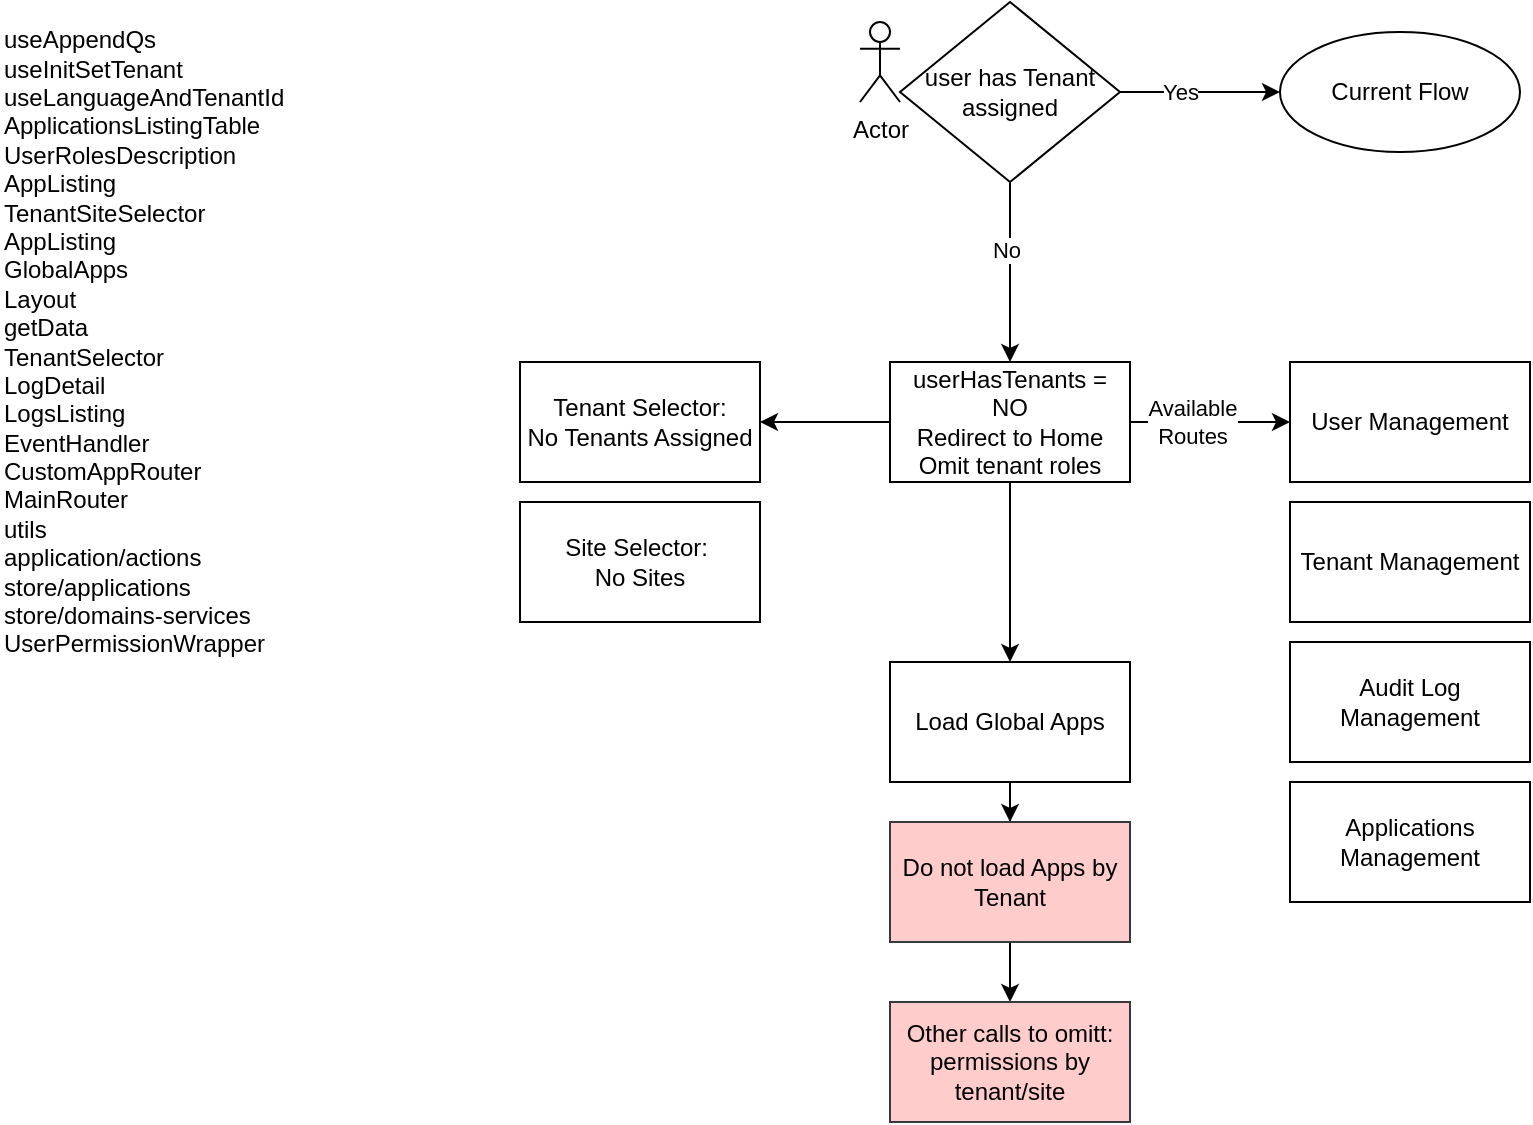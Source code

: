 <mxfile version="20.1.1" type="github">
  <diagram id="yzsVw-edHArTgmIYKgf_" name="Page-1">
    <mxGraphModel dx="1426" dy="768" grid="1" gridSize="10" guides="1" tooltips="1" connect="1" arrows="1" fold="1" page="1" pageScale="1" pageWidth="827" pageHeight="1169" math="0" shadow="0">
      <root>
        <mxCell id="0" />
        <mxCell id="1" parent="0" />
        <mxCell id="cpFqGWA5LrsxNhiuCmY3-2" value="useAppendQs&lt;br&gt;useInitSetTenant&lt;br&gt;useLanguageAndTenantId&lt;br&gt;ApplicationsListingTable&lt;br&gt;UserRolesDescription&lt;br&gt;AppListing&lt;br&gt;TenantSiteSelector&lt;br&gt;AppListing&lt;br&gt;GlobalApps&lt;br&gt;Layout&lt;br&gt;getData&lt;br&gt;TenantSelector&lt;br&gt;LogDetail&lt;br&gt;LogsListing&lt;br&gt;EventHandler&lt;br&gt;CustomAppRouter&lt;br&gt;MainRouter&lt;br&gt;utils&lt;br&gt;application/actions&lt;br&gt;store/applications&lt;br&gt;store/domains-services&lt;br&gt;UserPermissionWrapper" style="text;html=1;align=left;verticalAlign=middle;resizable=0;points=[];autosize=1;strokeColor=none;fillColor=none;" vertex="1" parent="1">
          <mxGeometry x="10" y="40" width="160" height="320" as="geometry" />
        </mxCell>
        <mxCell id="cpFqGWA5LrsxNhiuCmY3-3" value="Actor" style="shape=umlActor;verticalLabelPosition=bottom;verticalAlign=top;html=1;outlineConnect=0;" vertex="1" parent="1">
          <mxGeometry x="440" y="40" width="20" height="40" as="geometry" />
        </mxCell>
        <mxCell id="cpFqGWA5LrsxNhiuCmY3-6" value="" style="edgeStyle=orthogonalEdgeStyle;rounded=0;orthogonalLoop=1;jettySize=auto;html=1;" edge="1" parent="1" source="cpFqGWA5LrsxNhiuCmY3-4" target="cpFqGWA5LrsxNhiuCmY3-5">
          <mxGeometry relative="1" as="geometry" />
        </mxCell>
        <mxCell id="cpFqGWA5LrsxNhiuCmY3-7" value="No" style="edgeLabel;html=1;align=center;verticalAlign=middle;resizable=0;points=[];" vertex="1" connectable="0" parent="cpFqGWA5LrsxNhiuCmY3-6">
          <mxGeometry x="-0.244" y="-2" relative="1" as="geometry">
            <mxPoint as="offset" />
          </mxGeometry>
        </mxCell>
        <mxCell id="cpFqGWA5LrsxNhiuCmY3-9" value="" style="edgeStyle=orthogonalEdgeStyle;rounded=0;orthogonalLoop=1;jettySize=auto;html=1;" edge="1" parent="1" source="cpFqGWA5LrsxNhiuCmY3-4" target="cpFqGWA5LrsxNhiuCmY3-8">
          <mxGeometry relative="1" as="geometry" />
        </mxCell>
        <mxCell id="cpFqGWA5LrsxNhiuCmY3-10" value="Yes" style="edgeLabel;html=1;align=center;verticalAlign=middle;resizable=0;points=[];" vertex="1" connectable="0" parent="cpFqGWA5LrsxNhiuCmY3-9">
          <mxGeometry x="-0.415" y="1" relative="1" as="geometry">
            <mxPoint x="6" y="1" as="offset" />
          </mxGeometry>
        </mxCell>
        <mxCell id="cpFqGWA5LrsxNhiuCmY3-4" value="user has Tenant assigned" style="rhombus;whiteSpace=wrap;html=1;" vertex="1" parent="1">
          <mxGeometry x="460" y="30" width="110" height="90" as="geometry" />
        </mxCell>
        <mxCell id="cpFqGWA5LrsxNhiuCmY3-12" value="" style="edgeStyle=orthogonalEdgeStyle;rounded=0;orthogonalLoop=1;jettySize=auto;html=1;" edge="1" parent="1" source="cpFqGWA5LrsxNhiuCmY3-5" target="cpFqGWA5LrsxNhiuCmY3-11">
          <mxGeometry relative="1" as="geometry" />
        </mxCell>
        <mxCell id="cpFqGWA5LrsxNhiuCmY3-25" value="Available&lt;br&gt;Routes" style="edgeLabel;html=1;align=center;verticalAlign=middle;resizable=0;points=[];" vertex="1" connectable="0" parent="cpFqGWA5LrsxNhiuCmY3-12">
          <mxGeometry x="-0.375" relative="1" as="geometry">
            <mxPoint x="6" as="offset" />
          </mxGeometry>
        </mxCell>
        <mxCell id="cpFqGWA5LrsxNhiuCmY3-15" value="" style="edgeStyle=orthogonalEdgeStyle;rounded=0;orthogonalLoop=1;jettySize=auto;html=1;" edge="1" parent="1" source="cpFqGWA5LrsxNhiuCmY3-5" target="cpFqGWA5LrsxNhiuCmY3-14">
          <mxGeometry relative="1" as="geometry" />
        </mxCell>
        <mxCell id="cpFqGWA5LrsxNhiuCmY3-17" value="" style="edgeStyle=orthogonalEdgeStyle;rounded=0;orthogonalLoop=1;jettySize=auto;html=1;" edge="1" parent="1" source="cpFqGWA5LrsxNhiuCmY3-5" target="cpFqGWA5LrsxNhiuCmY3-16">
          <mxGeometry relative="1" as="geometry" />
        </mxCell>
        <mxCell id="cpFqGWA5LrsxNhiuCmY3-5" value="userHasTenants = NO&lt;br&gt;Redirect to Home&lt;br&gt;Omit tenant roles" style="whiteSpace=wrap;html=1;" vertex="1" parent="1">
          <mxGeometry x="455" y="210" width="120" height="60" as="geometry" />
        </mxCell>
        <mxCell id="cpFqGWA5LrsxNhiuCmY3-8" value="Current Flow" style="ellipse;whiteSpace=wrap;html=1;" vertex="1" parent="1">
          <mxGeometry x="650" y="45" width="120" height="60" as="geometry" />
        </mxCell>
        <mxCell id="cpFqGWA5LrsxNhiuCmY3-11" value="User Management" style="whiteSpace=wrap;html=1;" vertex="1" parent="1">
          <mxGeometry x="655" y="210" width="120" height="60" as="geometry" />
        </mxCell>
        <mxCell id="cpFqGWA5LrsxNhiuCmY3-13" value="Tenant Management" style="rounded=0;whiteSpace=wrap;html=1;" vertex="1" parent="1">
          <mxGeometry x="655" y="280" width="120" height="60" as="geometry" />
        </mxCell>
        <mxCell id="cpFqGWA5LrsxNhiuCmY3-24" value="" style="edgeStyle=orthogonalEdgeStyle;rounded=0;orthogonalLoop=1;jettySize=auto;html=1;" edge="1" parent="1" source="cpFqGWA5LrsxNhiuCmY3-14" target="cpFqGWA5LrsxNhiuCmY3-23">
          <mxGeometry relative="1" as="geometry" />
        </mxCell>
        <mxCell id="cpFqGWA5LrsxNhiuCmY3-14" value="Load Global Apps" style="whiteSpace=wrap;html=1;" vertex="1" parent="1">
          <mxGeometry x="455" y="360" width="120" height="60" as="geometry" />
        </mxCell>
        <mxCell id="cpFqGWA5LrsxNhiuCmY3-16" value="Tenant Selector: &lt;br&gt;No Tenants Assigned" style="whiteSpace=wrap;html=1;" vertex="1" parent="1">
          <mxGeometry x="270" y="210" width="120" height="60" as="geometry" />
        </mxCell>
        <mxCell id="cpFqGWA5LrsxNhiuCmY3-18" value="Audit Log Management" style="rounded=0;whiteSpace=wrap;html=1;" vertex="1" parent="1">
          <mxGeometry x="655" y="350" width="120" height="60" as="geometry" />
        </mxCell>
        <mxCell id="cpFqGWA5LrsxNhiuCmY3-19" value="Applications Management" style="rounded=0;whiteSpace=wrap;html=1;" vertex="1" parent="1">
          <mxGeometry x="655" y="420" width="120" height="60" as="geometry" />
        </mxCell>
        <mxCell id="cpFqGWA5LrsxNhiuCmY3-20" value="Site Selector:&amp;nbsp;&lt;br&gt;No Sites" style="whiteSpace=wrap;html=1;" vertex="1" parent="1">
          <mxGeometry x="270" y="280" width="120" height="60" as="geometry" />
        </mxCell>
        <mxCell id="cpFqGWA5LrsxNhiuCmY3-27" value="" style="edgeStyle=orthogonalEdgeStyle;rounded=0;orthogonalLoop=1;jettySize=auto;html=1;" edge="1" parent="1" source="cpFqGWA5LrsxNhiuCmY3-23" target="cpFqGWA5LrsxNhiuCmY3-26">
          <mxGeometry relative="1" as="geometry" />
        </mxCell>
        <mxCell id="cpFqGWA5LrsxNhiuCmY3-23" value="Do not load Apps by Tenant" style="whiteSpace=wrap;html=1;fillColor=#ffcccc;strokeColor=#36393d;" vertex="1" parent="1">
          <mxGeometry x="455" y="440" width="120" height="60" as="geometry" />
        </mxCell>
        <mxCell id="cpFqGWA5LrsxNhiuCmY3-26" value="Other calls to omitt:&lt;br&gt;permissions by tenant/site" style="whiteSpace=wrap;html=1;fillColor=#ffcccc;strokeColor=#36393d;" vertex="1" parent="1">
          <mxGeometry x="455" y="530" width="120" height="60" as="geometry" />
        </mxCell>
      </root>
    </mxGraphModel>
  </diagram>
</mxfile>

